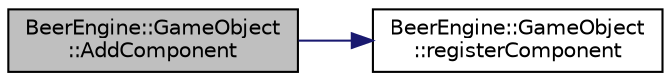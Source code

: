 digraph "BeerEngine::GameObject::AddComponent"
{
  edge [fontname="Helvetica",fontsize="10",labelfontname="Helvetica",labelfontsize="10"];
  node [fontname="Helvetica",fontsize="10",shape=record];
  rankdir="LR";
  Node4 [label="BeerEngine::GameObject\l::AddComponent",height=0.2,width=0.4,color="black", fillcolor="grey75", style="filled", fontcolor="black"];
  Node4 -> Node5 [color="midnightblue",fontsize="10",style="solid",fontname="Helvetica"];
  Node5 [label="BeerEngine::GameObject\l::registerComponent",height=0.2,width=0.4,color="black", fillcolor="white", style="filled",URL="$class_beer_engine_1_1_game_object.html#a1454d7ec7fc8d98d621ae9be166976e4"];
}
